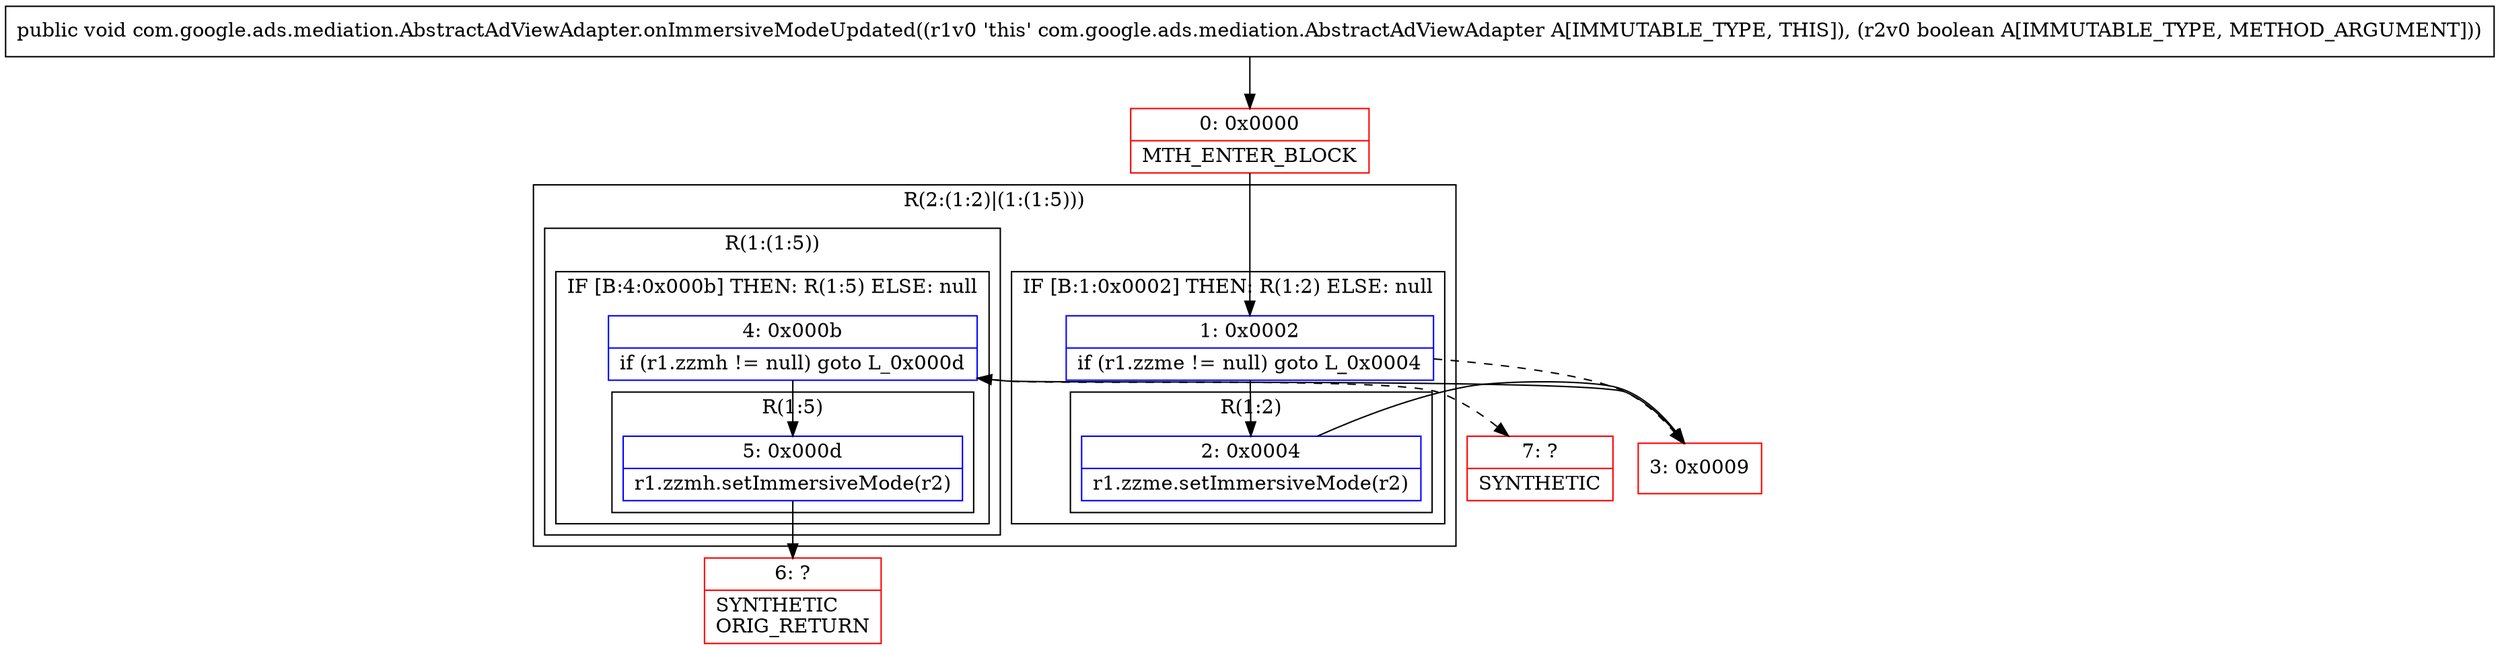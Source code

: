 digraph "CFG forcom.google.ads.mediation.AbstractAdViewAdapter.onImmersiveModeUpdated(Z)V" {
subgraph cluster_Region_1711463345 {
label = "R(2:(1:2)|(1:(1:5)))";
node [shape=record,color=blue];
subgraph cluster_IfRegion_1251501401 {
label = "IF [B:1:0x0002] THEN: R(1:2) ELSE: null";
node [shape=record,color=blue];
Node_1 [shape=record,label="{1\:\ 0x0002|if (r1.zzme != null) goto L_0x0004\l}"];
subgraph cluster_Region_2111495828 {
label = "R(1:2)";
node [shape=record,color=blue];
Node_2 [shape=record,label="{2\:\ 0x0004|r1.zzme.setImmersiveMode(r2)\l}"];
}
}
subgraph cluster_Region_1361105519 {
label = "R(1:(1:5))";
node [shape=record,color=blue];
subgraph cluster_IfRegion_554652841 {
label = "IF [B:4:0x000b] THEN: R(1:5) ELSE: null";
node [shape=record,color=blue];
Node_4 [shape=record,label="{4\:\ 0x000b|if (r1.zzmh != null) goto L_0x000d\l}"];
subgraph cluster_Region_682909564 {
label = "R(1:5)";
node [shape=record,color=blue];
Node_5 [shape=record,label="{5\:\ 0x000d|r1.zzmh.setImmersiveMode(r2)\l}"];
}
}
}
}
Node_0 [shape=record,color=red,label="{0\:\ 0x0000|MTH_ENTER_BLOCK\l}"];
Node_3 [shape=record,color=red,label="{3\:\ 0x0009}"];
Node_6 [shape=record,color=red,label="{6\:\ ?|SYNTHETIC\lORIG_RETURN\l}"];
Node_7 [shape=record,color=red,label="{7\:\ ?|SYNTHETIC\l}"];
MethodNode[shape=record,label="{public void com.google.ads.mediation.AbstractAdViewAdapter.onImmersiveModeUpdated((r1v0 'this' com.google.ads.mediation.AbstractAdViewAdapter A[IMMUTABLE_TYPE, THIS]), (r2v0 boolean A[IMMUTABLE_TYPE, METHOD_ARGUMENT])) }"];
MethodNode -> Node_0;
Node_1 -> Node_2;
Node_1 -> Node_3[style=dashed];
Node_2 -> Node_3;
Node_4 -> Node_5;
Node_4 -> Node_7[style=dashed];
Node_5 -> Node_6;
Node_0 -> Node_1;
Node_3 -> Node_4;
}

